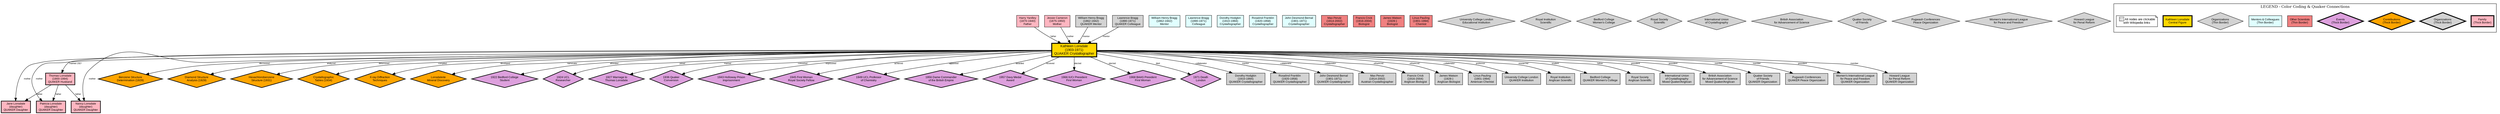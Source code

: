 digraph KathleenLonsdaleWithHyperlinks {
    // Graph settings
    rankdir=TB;
    node [shape=box, style=filled, fontname="Arial", fontsize=9];
    edge [fontname="Arial", fontsize=7];
    
    // Central figure
    "Kathleen Lonsdale\n(1903-1971)\nQUAKER Crystallographer" [shape=box, style=filled, fillcolor=gold, fontsize=11, fontweight=bold, penwidth=3, URL="https://en.wikipedia.org/wiki/Kathleen_Lonsdale"];
    
    // Family - pink
    "Harry Yardley\n(1870-1940)\nFather" [fillcolor=lightpink, URL="https://en.wikipedia.org/wiki/Kathleen_Lonsdale"];
    "Jessie Cameron\n(1875-1950)\nMother" [fillcolor=lightpink, URL="https://en.wikipedia.org/wiki/Kathleen_Lonsdale"];
    "Thomas Lonsdale\n(1900-1994)\nQUAKER Husband" [fillcolor=lightpink, penwidth=2, URL="https://en.wikipedia.org/wiki/Kathleen_Lonsdale"];
    "Jane Lonsdale\n(daughter)\nQUAKER Daughter" [fillcolor=lightpink, penwidth=2, URL="https://en.wikipedia.org/wiki/Kathleen_Lonsdale"];
    "Nancy Lonsdale\n(daughter)\nQUAKER Daughter" [fillcolor=lightpink, penwidth=2, URL="https://en.wikipedia.org/wiki/Kathleen_Lonsdale"];
    "Patricia Lonsdale\n(daughter)\nQUAKER Daughter" [fillcolor=lightpink, penwidth=2, URL="https://en.wikipedia.org/wiki/Kathleen_Lonsdale"];
    
    // Mentors & Colleagues - light cyan
    "William Henry Bragg\n(1862-1942)\nMentor" [fillcolor=lightcyan, URL="https://en.wikipedia.org/wiki/William_Henry_Bragg"];
    "Lawrence Bragg\n(1890-1971)\nColleague" [fillcolor=lightcyan, URL="https://en.wikipedia.org/wiki/Lawrence_Bragg"];
    "Dorothy Hodgkin\n(1910-1994)\nCrystallographer" [fillcolor=lightcyan, URL="https://en.wikipedia.org/wiki/Dorothy_Hodgkin"];
    "Rosalind Franklin\n(1920-1958)\nCrystallographer" [fillcolor=lightcyan, URL="https://en.wikipedia.org/wiki/Rosalind_Franklin"];
    "John Desmond Bernal\n(1901-1971)\nCrystallographer" [fillcolor=lightcyan, URL="https://en.wikipedia.org/wiki/J._D._Bernal"];
    
    // Other Scientists - light coral
    "Max Perutz\n(1914-2002)\nCrystallographer" [fillcolor=lightcoral, URL="https://en.wikipedia.org/wiki/Max_Perutz"];
    "Francis Crick\n(1916-2004)\nBiologist" [fillcolor=lightcoral, URL="https://en.wikipedia.org/wiki/Francis_Crick"];
    "James Watson\n(1928-)\nBiologist" [fillcolor=lightcoral, URL="https://en.wikipedia.org/wiki/James_Watson"];
    "Linus Pauling\n(1901-1994)\nChemist" [fillcolor=lightcoral, URL="https://en.wikipedia.org/wiki/Linus_Pauling"];
    
    // Organizations - diamonds
    "University College London\nEducational Institution" [shape=diamond, fillcolor=lightgray, URL="https://en.wikipedia.org/wiki/University_College_London"];
    "Royal Institution\nScientific" [shape=diamond, fillcolor=lightgray, URL="https://en.wikipedia.org/wiki/Royal_Institution"];
    "Bedford College\nWomen's College" [shape=diamond, fillcolor=lightgray, URL="https://en.wikipedia.org/wiki/Bedford_College,_London"];
    "Royal Society\nScientific" [shape=diamond, fillcolor=lightgray, URL="https://en.wikipedia.org/wiki/Royal_Society"];
    "International Union\nof Crystallography" [shape=diamond, fillcolor=lightgray, URL="https://en.wikipedia.org/wiki/International_Union_of_Crystallography"];
    "British Association\nfor Advancement of Science" [shape=diamond, fillcolor=lightgray, URL="https://en.wikipedia.org/wiki/British_Science_Association"];
    "Quaker Society\nof Friends" [shape=diamond, fillcolor=lightgray, URL="https://en.wikipedia.org/wiki/Quakers"];
    "Pugwash Conferences\nPeace Organization" [shape=diamond, fillcolor=lightgray, URL="https://en.wikipedia.org/wiki/Pugwash_Conferences"];
    "Women's International League\nfor Peace and Freedom" [shape=diamond, fillcolor=lightgray, URL="https://en.wikipedia.org/wiki/Women%27s_International_League_for_Peace_and_Freedom"];
    "Howard League\nfor Penal Reform" [shape=diamond, fillcolor=lightgray, URL="https://en.wikipedia.org/wiki/Howard_League_for_Penal_Reform"];
    
    // Scientific Contributions - orange diamonds
    "Benzene Structure\nDetermination (1929)" [shape=diamond, fillcolor=orange, penwidth=2, URL="https://en.wikipedia.org/wiki/Benzene"];
    "Diamond Structure\nAnalysis (1929)" [shape=diamond, fillcolor=orange, penwidth=2, URL="https://en.wikipedia.org/wiki/Diamond"];
    "Hexachlorobenzene\nStructure (1931)" [shape=diamond, fillcolor=orange, penwidth=2, URL="https://en.wikipedia.org/wiki/Hexachlorobenzene"];
    "Crystallographic\nTables (1934)" [shape=diamond, fillcolor=orange, penwidth=2, URL="https://en.wikipedia.org/wiki/Kathleen_Lonsdale"];
    "X-ray Diffraction\nTechniques" [shape=diamond, fillcolor=orange, penwidth=2, URL="https://en.wikipedia.org/wiki/X-ray_crystallography"];
    "Lonsdaleite\nMineral Discovery" [shape=diamond, fillcolor=orange, penwidth=2, URL="https://en.wikipedia.org/wiki/Lonsdaleite"];
    
    // Major Events - purple diamonds
    "1922 Bedford College\nStudent" [shape=diamond, fillcolor=plum, penwidth=2, URL="https://en.wikipedia.org/wiki/Kathleen_Lonsdale"];
    "1924 UCL\nResearcher" [shape=diamond, fillcolor=plum, penwidth=2, URL="https://en.wikipedia.org/wiki/Kathleen_Lonsdale"];
    "1927 Marriage to\nThomas Lonsdale" [shape=diamond, fillcolor=plum, penwidth=2, URL="https://en.wikipedia.org/wiki/Kathleen_Lonsdale"];
    "1936 Quaker\nConversion" [shape=diamond, fillcolor=plum, penwidth=2, URL="https://en.wikipedia.org/wiki/Kathleen_Lonsdale"];
    "1943 Holloway Prison\nImprisonment" [shape=diamond, fillcolor=plum, penwidth=2, URL="https://en.wikipedia.org/wiki/HMP_Holloway"];
    "1945 First Woman\nRoyal Society Fellow" [shape=diamond, fillcolor=plum, penwidth=2, URL="https://en.wikipedia.org/wiki/Royal_Society"];
    "1949 UCL Professor\nof Chemistry" [shape=diamond, fillcolor=plum, penwidth=2, URL="https://en.wikipedia.org/wiki/Kathleen_Lonsdale"];
    "1956 Dame Commander\nof the British Empire" [shape=diamond, fillcolor=plum, penwidth=2, URL="https://en.wikipedia.org/wiki/Order_of_the_British_Empire"];
    "1957 Davy Medal\nAward" [shape=diamond, fillcolor=plum, penwidth=2, URL="https://en.wikipedia.org/wiki/Davy_Medal"];
    "1966 IUCr President\nFirst Woman" [shape=diamond, fillcolor=plum, penwidth=2, URL="https://en.wikipedia.org/wiki/International_Union_of_Crystallography"];
    "1968 BAAS President\nFirst Woman" [shape=diamond, fillcolor=plum, penwidth=2, URL="https://en.wikipedia.org/wiki/British_Science_Association"];
    "1971 Death\nLondon" [shape=diamond, fillcolor=plum, penwidth=2, URL="https://en.wikipedia.org/wiki/Kathleen_Lonsdale"];
    
    // Family relationships
    "Harry Yardley\n(1870-1940)\nFather" -> "Kathleen Lonsdale\n(1903-1971)\nQUAKER Crystallographer" [label="father"];
    "Jessie Cameron\n(1875-1950)\nMother" -> "Kathleen Lonsdale\n(1903-1971)\nQUAKER Crystallographer" [label="mother"];
    "Kathleen Lonsdale\n(1903-1971)\nQUAKER Crystallographer" -> "Thomas Lonsdale\n(1900-1994)\nQUAKER Husband" [label="married 1927"];
    "Kathleen Lonsdale\n(1903-1971)\nQUAKER Crystallographer" -> "Jane Lonsdale\n(daughter)\nQUAKER Daughter" [label="mother"];
    "Kathleen Lonsdale\n(1903-1971)\nQUAKER Crystallographer" -> "Nancy Lonsdale\n(daughter)\nQUAKER Daughter" [label="mother"];
    "Kathleen Lonsdale\n(1903-1971)\nQUAKER Crystallographer" -> "Patricia Lonsdale\n(daughter)\nQUAKER Daughter" [label="mother"];
    "Thomas Lonsdale\n(1900-1994)\nQUAKER Husband" -> "Jane Lonsdale\n(daughter)\nQUAKER Daughter" [label="father"];
    "Thomas Lonsdale\n(1900-1994)\nQUAKER Husband" -> "Nancy Lonsdale\n(daughter)\nQUAKER Daughter" [label="father"];
    "Thomas Lonsdale\n(1900-1994)\nQUAKER Husband" -> "Patricia Lonsdale\n(daughter)\nQUAKER Daughter" [label="father"];
    
    // Quaker mentorships
    "William Henry Bragg\n(1862-1942)\nQUAKER Mentor" -> "Kathleen Lonsdale\n(1903-1971)\nQUAKER Crystallographer" [label="mentor"];
    "Lawrence Bragg\n(1890-1971)\nQUAKER Colleague" -> "Kathleen Lonsdale\n(1903-1971)\nQUAKER Crystallographer" [label="mentor"];
    
    // Scientific collaborations
    "Kathleen Lonsdale\n(1903-1971)\nQUAKER Crystallographer" -> "Dorothy Hodgkin\n(1910-1994)\nQUAKER Crystallographer" [label="collaborator"];
    "Kathleen Lonsdale\n(1903-1971)\nQUAKER Crystallographer" -> "Rosalind Franklin\n(1920-1958)\nQUAKER Crystallographer" [label="mentor"];
    "Kathleen Lonsdale\n(1903-1971)\nQUAKER Crystallographer" -> "John Desmond Bernal\n(1901-1971)\nQUAKER Crystallographer" [label="collaborator"];
    "Kathleen Lonsdale\n(1903-1971)\nQUAKER Crystallographer" -> "Max Perutz\n(1914-2002)\nAustrian Crystallographer" [label="collaborator"];
    "Kathleen Lonsdale\n(1903-1971)\nQUAKER Crystallographer" -> "Francis Crick\n(1916-2004)\nAnglican Biologist" [label="influenced"];
    "Kathleen Lonsdale\n(1903-1971)\nQUAKER Crystallographer" -> "James Watson\n(1928-)\nAnglican Biologist" [label="influenced"];
    "Kathleen Lonsdale\n(1903-1971)\nQUAKER Crystallographer" -> "Linus Pauling\n(1901-1994)\nAmerican Chemist" [label="collaborator"];
    
    // Organization memberships
    "Kathleen Lonsdale\n(1903-1971)\nQUAKER Crystallographer" -> "University College London\nQUAKER Institution" [label="professor"];
    "Kathleen Lonsdale\n(1903-1971)\nQUAKER Crystallographer" -> "Royal Institution\nAnglican Scientific" [label="researcher"];
    "Kathleen Lonsdale\n(1903-1971)\nQUAKER Crystallographer" -> "Bedford College\nQUAKER Women's College" [label="student"];
    "Kathleen Lonsdale\n(1903-1971)\nQUAKER Crystallographer" -> "Royal Society\nAnglican Scientific" [label="fellow"];
    "Kathleen Lonsdale\n(1903-1971)\nQUAKER Crystallographer" -> "International Union\nof Crystallography\nMixed Quaker/Anglican" [label="president"];
    "Kathleen Lonsdale\n(1903-1971)\nQUAKER Crystallographer" -> "British Association\nfor Advancement of Science\nMixed Quaker/Anglican" [label="president"];
    "Kathleen Lonsdale\n(1903-1971)\nQUAKER Crystallographer" -> "Quaker Society\nof Friends\nQUAKER Organization" [label="member"];
    "Kathleen Lonsdale\n(1903-1971)\nQUAKER Crystallographer" -> "Pugwash Conferences\nQUAKER Peace Organization" [label="member"];
    "Kathleen Lonsdale\n(1903-1971)\nQUAKER Crystallographer" -> "Women's International League\nfor Peace and Freedom\nQUAKER Organization" [label="president"];
    "Kathleen Lonsdale\n(1903-1971)\nQUAKER Crystallographer" -> "Howard League\nfor Penal Reform\nQUAKER Organization" [label="member"];
    
    // Scientific contributions
    "Kathleen Lonsdale\n(1903-1971)\nQUAKER Crystallographer" -> "Benzene Structure\nDetermination (1929)" [label="discovered"];
    "Kathleen Lonsdale\n(1903-1971)\nQUAKER Crystallographer" -> "Diamond Structure\nAnalysis (1929)" [label="analyzed"];
    "Kathleen Lonsdale\n(1903-1971)\nQUAKER Crystallographer" -> "Hexachlorobenzene\nStructure (1931)" [label="determined"];
    "Kathleen Lonsdale\n(1903-1971)\nQUAKER Crystallographer" -> "Crystallographic\nTables (1934)" [label="compiled"];
    "Kathleen Lonsdale\n(1903-1971)\nQUAKER Crystallographer" -> "X-ray Diffraction\nTechniques" [label="developed"];
    "Kathleen Lonsdale\n(1903-1971)\nQUAKER Crystallographer" -> "Lonsdaleite\nMineral Discovery" [label="namesake"];
    
    // Major events
    "Kathleen Lonsdale\n(1903-1971)\nQUAKER Crystallographer" -> "1922 Bedford College\nStudent" [label="attended"];
    "Kathleen Lonsdale\n(1903-1971)\nQUAKER Crystallographer" -> "1924 UCL\nResearcher" [label="joined"];
    "Kathleen Lonsdale\n(1903-1971)\nQUAKER Crystallographer" -> "1927 Marriage to\nThomas Lonsdale" [label="married"];
    "Kathleen Lonsdale\n(1903-1971)\nQUAKER Crystallographer" -> "1936 Quaker\nConversion" [label="converted"];
    "Kathleen Lonsdale\n(1903-1971)\nQUAKER Crystallographer" -> "1943 Holloway Prison\nImprisonment" [label="imprisoned"];
    "Kathleen Lonsdale\n(1903-1971)\nQUAKER Crystallographer" -> "1945 First Woman\nRoyal Society Fellow" [label="achieved"];
    "Kathleen Lonsdale\n(1903-1971)\nQUAKER Crystallographer" -> "1949 UCL Professor\nof Chemistry" [label="appointed"];
    "Kathleen Lonsdale\n(1903-1971)\nQUAKER Crystallographer" -> "1956 Dame Commander\nof the British Empire" [label="awarded"];
    "Kathleen Lonsdale\n(1903-1971)\nQUAKER Crystallographer" -> "1957 Davy Medal\nAward" [label="received"];
    "Kathleen Lonsdale\n(1903-1971)\nQUAKER Crystallographer" -> "1966 IUCr President\nFirst Woman" [label="elected"];
    "Kathleen Lonsdale\n(1903-1971)\nQUAKER Crystallographer" -> "1968 BAAS President\nFirst Woman" [label="elected"];
    "Kathleen Lonsdale\n(1903-1971)\nQUAKER Crystallographer" -> "1971 Death\nLondon" [label="died"];
    
    // Legend
    subgraph cluster_legend {
        label="LEGEND - Color Coding & Quaker Connections";
        style=filled;
        fillcolor=white;
        fontsize=12;
        fontweight=bold;
        
        // Family and professional connections (thick borders)
        "Family\n(Thick Border)" [fillcolor=lightpink, penwidth=3, fontweight=bold];
        "Organizations\n(Thick Border)" [fillcolor=lightgray, penwidth=3, fontweight=bold, shape=diamond];
        "Contributions\n(Thick Border)" [fillcolor=orange, penwidth=3, fontweight=bold, shape=diamond];
        "Events\n(Thick Border)" [fillcolor=plum, penwidth=3, fontweight=bold, shape=diamond];
        
        // Other connections (thin borders)
        "Other Scientists\n(Thin Border)" [fillcolor=lightcoral];
        "Mentors & Colleagues\n(Thin Border)" [fillcolor=lightcyan];
        "Organizations\n(Thin Border)" [fillcolor=lightgray, shape=diamond];
        
        // Central figure
        "Kathleen Lonsdale\nCentral Figure" [fillcolor=gold, penwidth=3, fontweight=bold];
        
        // Hyperlinks note
        "🔗 All nodes are clickable\nwith Wikipedia links" [fillcolor=white, fontsize=10, shape=note];
    }
}
